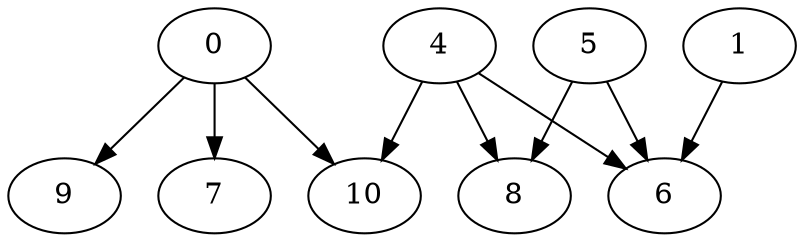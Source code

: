 digraph {
    0 -> 7;
    4 -> 10;
    0 -> 10;
    5 -> 8;
    4 -> 6;
    0 -> 9;
    5 -> 6;
    4 -> 8;
    1 -> 6;
}